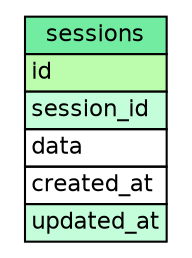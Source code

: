 // dot 2.26.3 on Linux 3.8.0-39-generic
// SchemaSpy rev Unknown
digraph "sessions" {
  graph [
    rankdir="RL"
    bgcolor="#ffffff"
    nodesep="0.18"
    ranksep="0.46"
    fontname="Helvetica"
    fontsize="11"
  ];
  node [
    fontname="Helvetica"
    fontsize="11"
    shape="plaintext"
  ];
  edge [
    arrowsize="0.8"
  ];
  "sessions" [
    label=<
    <TABLE BORDER="0" CELLBORDER="1" CELLSPACING="0" BGCOLOR="#FFFFFF">
      <TR><TD COLSPAN="4" BGCOLOR="#72ECA1" ALIGN="CENTER">sessions</TD></TR>
      <TR><TD PORT="id" COLSPAN="4" BGCOLOR="#bcfdad !important" ALIGN="LEFT">id</TD></TR>
      <TR><TD PORT="session_id" COLSPAN="4" BGCOLOR="#c4fdda !important" ALIGN="LEFT">session_id</TD></TR>
      <TR><TD PORT="data" COLSPAN="4" ALIGN="LEFT">data</TD></TR>
      <TR><TD PORT="created_at" COLSPAN="4" ALIGN="LEFT">created_at</TD></TR>
      <TR><TD PORT="updated_at" COLSPAN="4" BGCOLOR="#c4fdda !important" ALIGN="LEFT">updated_at</TD></TR>
    </TABLE>>
    URL="tables/sessions.html"
    tooltip="sessions"
  ];
}
